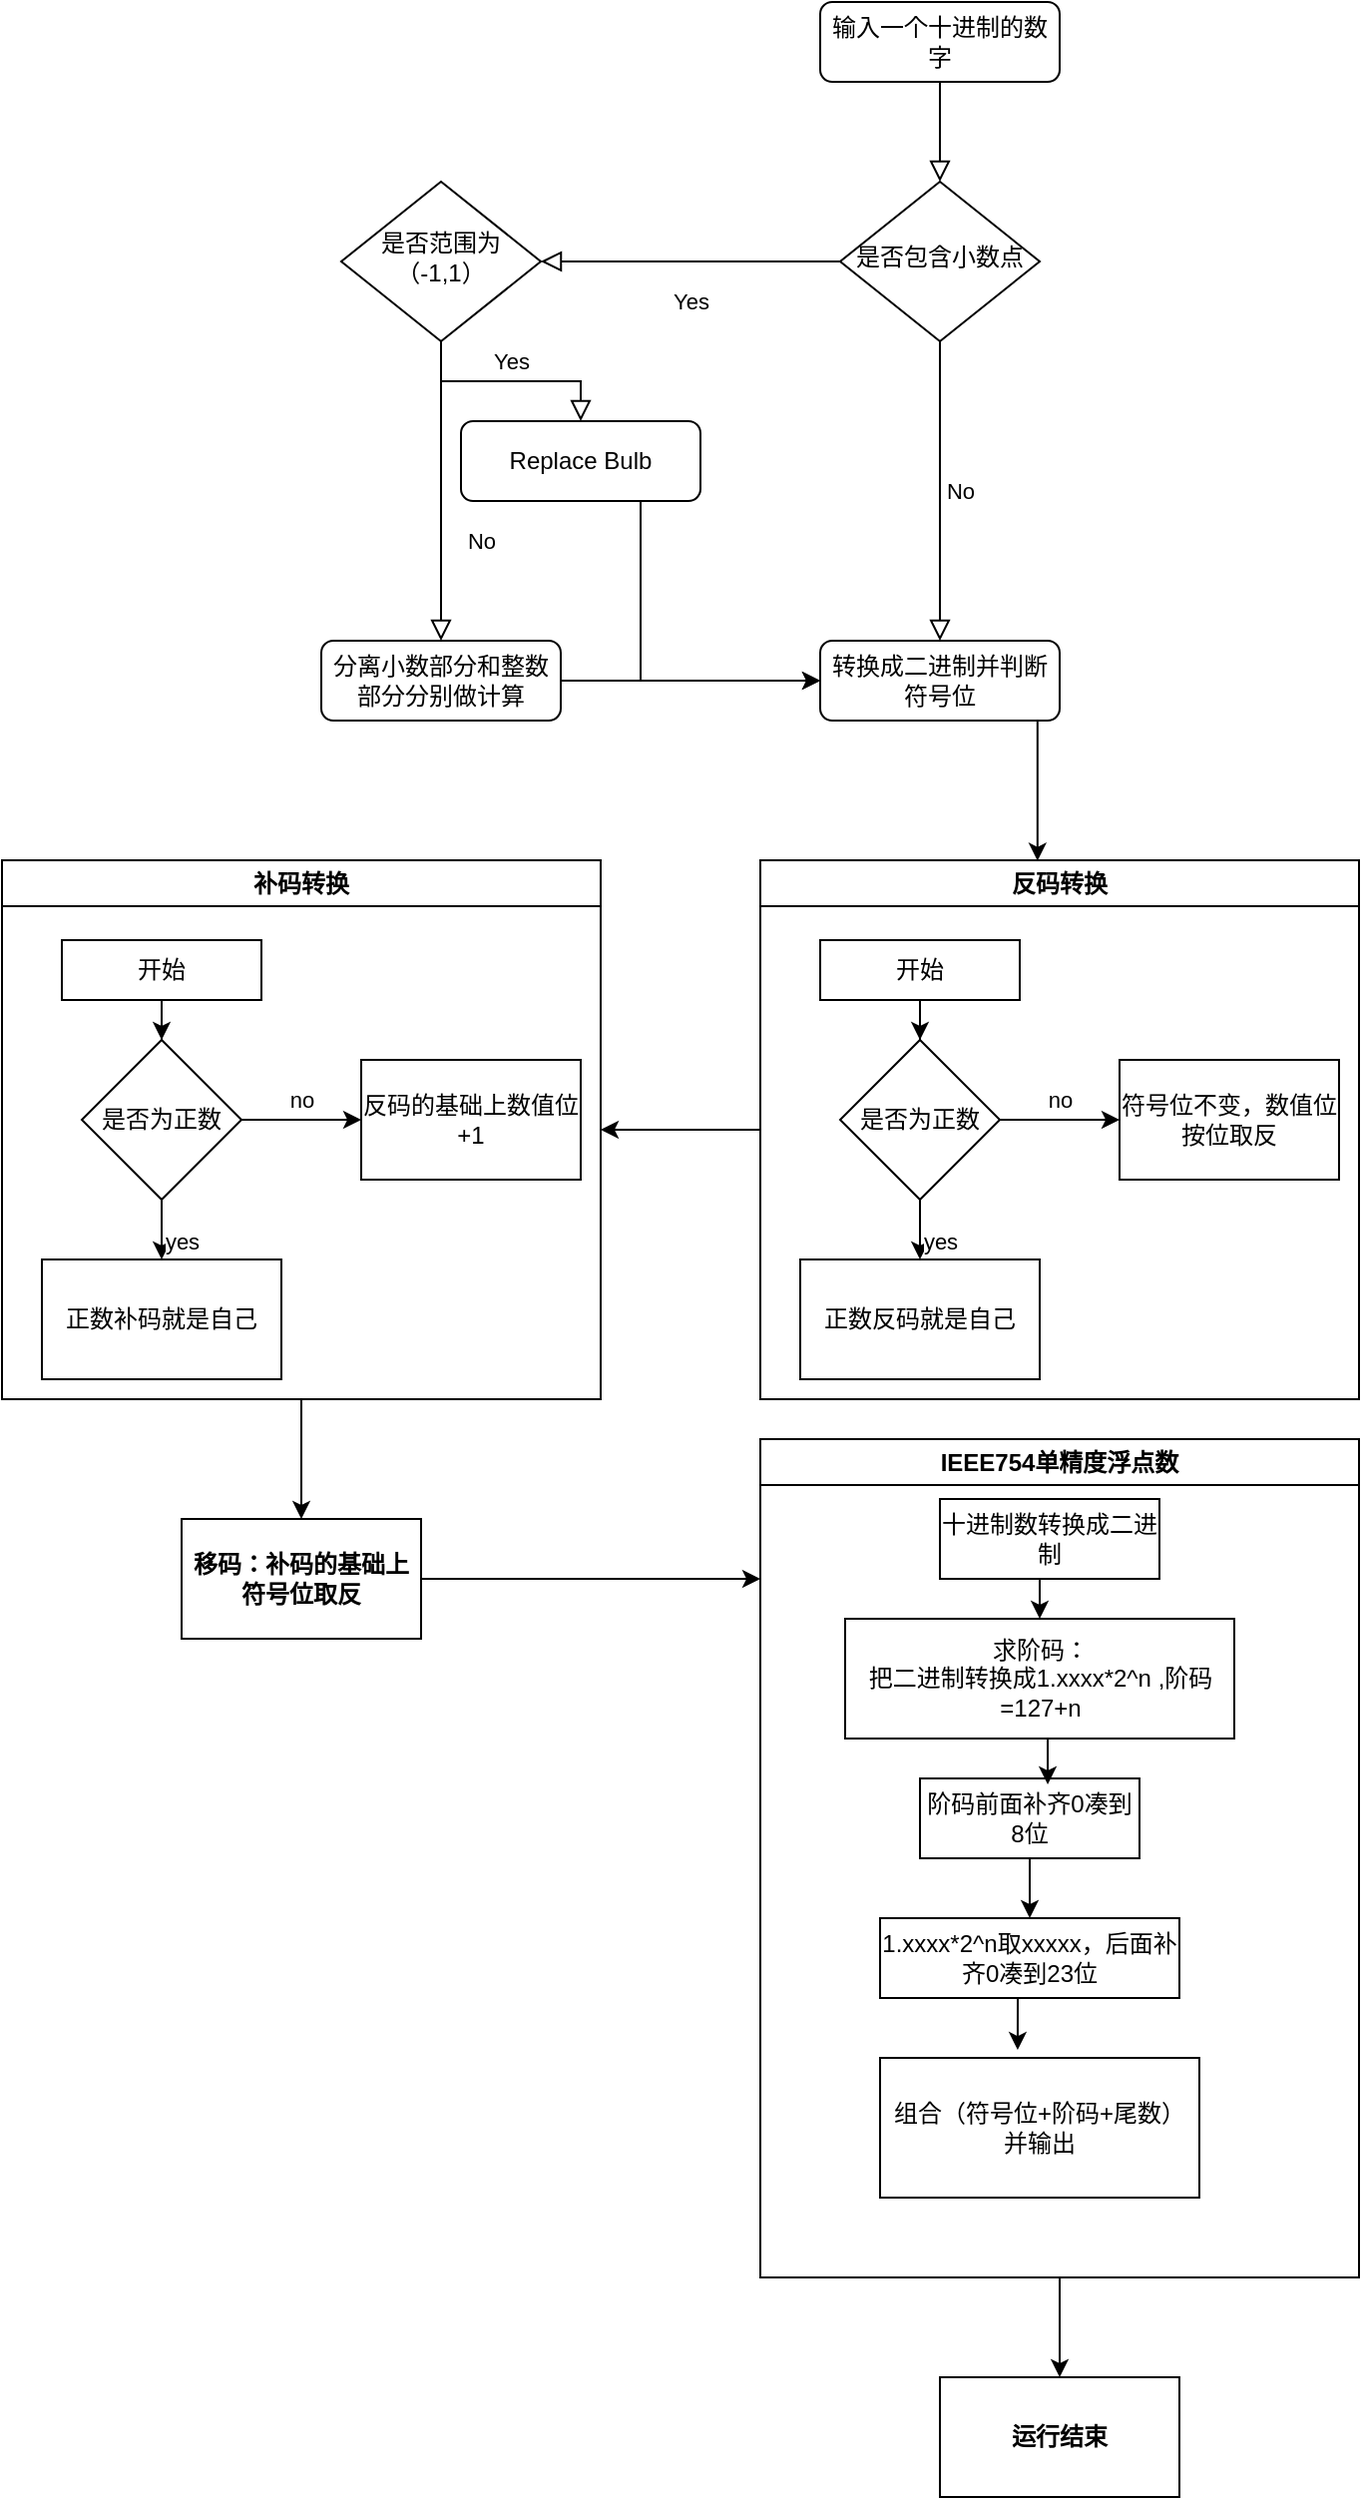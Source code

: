 <mxfile version="22.0.5" type="github">
  <diagram id="C5RBs43oDa-KdzZeNtuy" name="Page-1">
    <mxGraphModel dx="1184" dy="1094" grid="1" gridSize="10" guides="1" tooltips="1" connect="1" arrows="1" fold="1" page="1" pageScale="1" pageWidth="827" pageHeight="1169" math="0" shadow="0">
      <root>
        <mxCell id="WIyWlLk6GJQsqaUBKTNV-0" />
        <mxCell id="WIyWlLk6GJQsqaUBKTNV-1" parent="WIyWlLk6GJQsqaUBKTNV-0" />
        <mxCell id="WIyWlLk6GJQsqaUBKTNV-2" value="" style="rounded=0;html=1;jettySize=auto;orthogonalLoop=1;fontSize=11;endArrow=block;endFill=0;endSize=8;strokeWidth=1;shadow=0;labelBackgroundColor=none;edgeStyle=orthogonalEdgeStyle;" parent="WIyWlLk6GJQsqaUBKTNV-1" source="WIyWlLk6GJQsqaUBKTNV-3" target="WIyWlLk6GJQsqaUBKTNV-6" edge="1">
          <mxGeometry relative="1" as="geometry" />
        </mxCell>
        <mxCell id="WIyWlLk6GJQsqaUBKTNV-3" value="输入一个十进制的数字" style="rounded=1;whiteSpace=wrap;html=1;fontSize=12;glass=0;strokeWidth=1;shadow=0;" parent="WIyWlLk6GJQsqaUBKTNV-1" vertex="1">
          <mxGeometry x="430" y="20" width="120" height="40" as="geometry" />
        </mxCell>
        <mxCell id="WIyWlLk6GJQsqaUBKTNV-4" value="Yes" style="rounded=0;html=1;jettySize=auto;orthogonalLoop=1;fontSize=11;endArrow=block;endFill=0;endSize=8;strokeWidth=1;shadow=0;labelBackgroundColor=none;edgeStyle=orthogonalEdgeStyle;" parent="WIyWlLk6GJQsqaUBKTNV-1" source="WIyWlLk6GJQsqaUBKTNV-6" target="WIyWlLk6GJQsqaUBKTNV-10" edge="1">
          <mxGeometry y="20" relative="1" as="geometry">
            <mxPoint as="offset" />
          </mxGeometry>
        </mxCell>
        <mxCell id="WIyWlLk6GJQsqaUBKTNV-5" value="No" style="edgeStyle=orthogonalEdgeStyle;rounded=0;html=1;jettySize=auto;orthogonalLoop=1;fontSize=11;endArrow=block;endFill=0;endSize=8;strokeWidth=1;shadow=0;labelBackgroundColor=none;" parent="WIyWlLk6GJQsqaUBKTNV-1" source="WIyWlLk6GJQsqaUBKTNV-6" target="WIyWlLk6GJQsqaUBKTNV-7" edge="1">
          <mxGeometry y="10" relative="1" as="geometry">
            <mxPoint as="offset" />
          </mxGeometry>
        </mxCell>
        <mxCell id="WIyWlLk6GJQsqaUBKTNV-6" value="是否包含小数点" style="rhombus;whiteSpace=wrap;html=1;shadow=0;fontFamily=Helvetica;fontSize=12;align=center;strokeWidth=1;spacing=6;spacingTop=-4;" parent="WIyWlLk6GJQsqaUBKTNV-1" vertex="1">
          <mxGeometry x="440" y="110" width="100" height="80" as="geometry" />
        </mxCell>
        <mxCell id="WIyWlLk6GJQsqaUBKTNV-8" value="No" style="rounded=0;html=1;jettySize=auto;orthogonalLoop=1;fontSize=11;endArrow=block;endFill=0;endSize=8;strokeWidth=1;shadow=0;labelBackgroundColor=none;edgeStyle=orthogonalEdgeStyle;" parent="WIyWlLk6GJQsqaUBKTNV-1" source="WIyWlLk6GJQsqaUBKTNV-10" target="WIyWlLk6GJQsqaUBKTNV-11" edge="1">
          <mxGeometry x="0.333" y="20" relative="1" as="geometry">
            <mxPoint as="offset" />
          </mxGeometry>
        </mxCell>
        <mxCell id="WIyWlLk6GJQsqaUBKTNV-9" value="Yes" style="edgeStyle=orthogonalEdgeStyle;rounded=0;html=1;jettySize=auto;orthogonalLoop=1;fontSize=11;endArrow=block;endFill=0;endSize=8;strokeWidth=1;shadow=0;labelBackgroundColor=none;" parent="WIyWlLk6GJQsqaUBKTNV-1" source="WIyWlLk6GJQsqaUBKTNV-10" target="WIyWlLk6GJQsqaUBKTNV-12" edge="1">
          <mxGeometry y="10" relative="1" as="geometry">
            <mxPoint as="offset" />
          </mxGeometry>
        </mxCell>
        <mxCell id="WIyWlLk6GJQsqaUBKTNV-10" value="是否范围为（-1,1）" style="rhombus;whiteSpace=wrap;html=1;shadow=0;fontFamily=Helvetica;fontSize=12;align=center;strokeWidth=1;spacing=6;spacingTop=-4;" parent="WIyWlLk6GJQsqaUBKTNV-1" vertex="1">
          <mxGeometry x="190" y="110" width="100" height="80" as="geometry" />
        </mxCell>
        <mxCell id="a-_6J133EqKh91ZIbbef-30" style="edgeStyle=orthogonalEdgeStyle;rounded=0;orthogonalLoop=1;jettySize=auto;html=1;entryX=0;entryY=0.5;entryDx=0;entryDy=0;" parent="WIyWlLk6GJQsqaUBKTNV-1" source="WIyWlLk6GJQsqaUBKTNV-11" target="WIyWlLk6GJQsqaUBKTNV-7" edge="1">
          <mxGeometry relative="1" as="geometry" />
        </mxCell>
        <mxCell id="WIyWlLk6GJQsqaUBKTNV-11" value="分离小数部分和整数部分分别做计算" style="rounded=1;whiteSpace=wrap;html=1;fontSize=12;glass=0;strokeWidth=1;shadow=0;" parent="WIyWlLk6GJQsqaUBKTNV-1" vertex="1">
          <mxGeometry x="180" y="340" width="120" height="40" as="geometry" />
        </mxCell>
        <mxCell id="a-_6J133EqKh91ZIbbef-33" style="edgeStyle=orthogonalEdgeStyle;rounded=0;orthogonalLoop=1;jettySize=auto;html=1;exitX=0.75;exitY=1;exitDx=0;exitDy=0;" parent="WIyWlLk6GJQsqaUBKTNV-1" source="WIyWlLk6GJQsqaUBKTNV-12" edge="1">
          <mxGeometry relative="1" as="geometry">
            <mxPoint x="430" y="360" as="targetPoint" />
            <Array as="points">
              <mxPoint x="340" y="360" />
            </Array>
          </mxGeometry>
        </mxCell>
        <mxCell id="WIyWlLk6GJQsqaUBKTNV-12" value="Replace Bulb" style="rounded=1;whiteSpace=wrap;html=1;fontSize=12;glass=0;strokeWidth=1;shadow=0;" parent="WIyWlLk6GJQsqaUBKTNV-1" vertex="1">
          <mxGeometry x="250" y="230" width="120" height="40" as="geometry" />
        </mxCell>
        <mxCell id="Gen7DUi7adraW_FfG2y3-12" value="" style="edgeStyle=orthogonalEdgeStyle;rounded=0;orthogonalLoop=1;jettySize=auto;html=1;" parent="WIyWlLk6GJQsqaUBKTNV-1" source="Gen7DUi7adraW_FfG2y3-0" target="Gen7DUi7adraW_FfG2y3-11" edge="1">
          <mxGeometry relative="1" as="geometry" />
        </mxCell>
        <mxCell id="Gen7DUi7adraW_FfG2y3-0" value="补码转换" style="swimlane;whiteSpace=wrap;html=1;" parent="WIyWlLk6GJQsqaUBKTNV-1" vertex="1">
          <mxGeometry x="20" y="450" width="300" height="270" as="geometry" />
        </mxCell>
        <mxCell id="Gen7DUi7adraW_FfG2y3-1" value="" style="edgeStyle=orthogonalEdgeStyle;rounded=0;orthogonalLoop=1;jettySize=auto;html=1;" parent="Gen7DUi7adraW_FfG2y3-0" source="Gen7DUi7adraW_FfG2y3-2" target="Gen7DUi7adraW_FfG2y3-7" edge="1">
          <mxGeometry relative="1" as="geometry" />
        </mxCell>
        <mxCell id="Gen7DUi7adraW_FfG2y3-2" value="开始" style="rounded=0;whiteSpace=wrap;html=1;" parent="Gen7DUi7adraW_FfG2y3-0" vertex="1">
          <mxGeometry x="30" y="40" width="100" height="30" as="geometry" />
        </mxCell>
        <mxCell id="Gen7DUi7adraW_FfG2y3-3" value="" style="edgeStyle=orthogonalEdgeStyle;rounded=0;orthogonalLoop=1;jettySize=auto;html=1;" parent="Gen7DUi7adraW_FfG2y3-0" source="Gen7DUi7adraW_FfG2y3-7" target="Gen7DUi7adraW_FfG2y3-8" edge="1">
          <mxGeometry relative="1" as="geometry" />
        </mxCell>
        <mxCell id="Gen7DUi7adraW_FfG2y3-4" value="yes" style="edgeLabel;html=1;align=center;verticalAlign=middle;resizable=0;points=[];" parent="Gen7DUi7adraW_FfG2y3-3" vertex="1" connectable="0">
          <mxGeometry x="-0.252" y="1" relative="1" as="geometry">
            <mxPoint x="9" y="2" as="offset" />
          </mxGeometry>
        </mxCell>
        <mxCell id="Gen7DUi7adraW_FfG2y3-5" value="" style="edgeStyle=orthogonalEdgeStyle;rounded=0;orthogonalLoop=1;jettySize=auto;html=1;" parent="Gen7DUi7adraW_FfG2y3-0" source="Gen7DUi7adraW_FfG2y3-7" target="Gen7DUi7adraW_FfG2y3-9" edge="1">
          <mxGeometry relative="1" as="geometry" />
        </mxCell>
        <mxCell id="Gen7DUi7adraW_FfG2y3-6" value="no" style="edgeLabel;html=1;align=center;verticalAlign=middle;resizable=0;points=[];" parent="Gen7DUi7adraW_FfG2y3-5" vertex="1" connectable="0">
          <mxGeometry x="-0.122" relative="1" as="geometry">
            <mxPoint x="3" y="-10" as="offset" />
          </mxGeometry>
        </mxCell>
        <mxCell id="Gen7DUi7adraW_FfG2y3-7" value="是否为正数" style="rhombus;whiteSpace=wrap;html=1;rounded=0;" parent="Gen7DUi7adraW_FfG2y3-0" vertex="1">
          <mxGeometry x="40" y="90" width="80" height="80" as="geometry" />
        </mxCell>
        <mxCell id="Gen7DUi7adraW_FfG2y3-8" value="正数补码就是自己" style="whiteSpace=wrap;html=1;rounded=0;" parent="Gen7DUi7adraW_FfG2y3-0" vertex="1">
          <mxGeometry x="20" y="200" width="120" height="60" as="geometry" />
        </mxCell>
        <mxCell id="Gen7DUi7adraW_FfG2y3-9" value="反码的基础上数值位+1" style="rounded=0;whiteSpace=wrap;html=1;" parent="Gen7DUi7adraW_FfG2y3-0" vertex="1">
          <mxGeometry x="180" y="100" width="110" height="60" as="geometry" />
        </mxCell>
        <mxCell id="WIyWlLk6GJQsqaUBKTNV-7" value="转换成二进制并判断符号位" style="rounded=1;whiteSpace=wrap;html=1;fontSize=12;glass=0;strokeWidth=1;shadow=0;" parent="WIyWlLk6GJQsqaUBKTNV-1" vertex="1">
          <mxGeometry x="430" y="340" width="120" height="40" as="geometry" />
        </mxCell>
        <mxCell id="Gen7DUi7adraW_FfG2y3-14" style="edgeStyle=orthogonalEdgeStyle;rounded=0;orthogonalLoop=1;jettySize=auto;html=1;entryX=1;entryY=0.5;entryDx=0;entryDy=0;" parent="WIyWlLk6GJQsqaUBKTNV-1" source="a-_6J133EqKh91ZIbbef-4" target="Gen7DUi7adraW_FfG2y3-0" edge="1">
          <mxGeometry relative="1" as="geometry" />
        </mxCell>
        <mxCell id="a-_6J133EqKh91ZIbbef-4" value="反码转换" style="swimlane;whiteSpace=wrap;html=1;" parent="WIyWlLk6GJQsqaUBKTNV-1" vertex="1">
          <mxGeometry x="400" y="450" width="300" height="270" as="geometry" />
        </mxCell>
        <mxCell id="a-_6J133EqKh91ZIbbef-7" value="" style="edgeStyle=orthogonalEdgeStyle;rounded=0;orthogonalLoop=1;jettySize=auto;html=1;" parent="a-_6J133EqKh91ZIbbef-4" source="a-_6J133EqKh91ZIbbef-5" target="a-_6J133EqKh91ZIbbef-6" edge="1">
          <mxGeometry relative="1" as="geometry" />
        </mxCell>
        <mxCell id="a-_6J133EqKh91ZIbbef-5" value="开始" style="rounded=0;whiteSpace=wrap;html=1;" parent="a-_6J133EqKh91ZIbbef-4" vertex="1">
          <mxGeometry x="30" y="40" width="100" height="30" as="geometry" />
        </mxCell>
        <mxCell id="a-_6J133EqKh91ZIbbef-10" value="" style="edgeStyle=orthogonalEdgeStyle;rounded=0;orthogonalLoop=1;jettySize=auto;html=1;" parent="a-_6J133EqKh91ZIbbef-4" source="a-_6J133EqKh91ZIbbef-6" target="a-_6J133EqKh91ZIbbef-9" edge="1">
          <mxGeometry relative="1" as="geometry" />
        </mxCell>
        <mxCell id="a-_6J133EqKh91ZIbbef-11" value="yes" style="edgeLabel;html=1;align=center;verticalAlign=middle;resizable=0;points=[];" parent="a-_6J133EqKh91ZIbbef-10" vertex="1" connectable="0">
          <mxGeometry x="-0.252" y="1" relative="1" as="geometry">
            <mxPoint x="9" y="2" as="offset" />
          </mxGeometry>
        </mxCell>
        <mxCell id="a-_6J133EqKh91ZIbbef-13" value="" style="edgeStyle=orthogonalEdgeStyle;rounded=0;orthogonalLoop=1;jettySize=auto;html=1;" parent="a-_6J133EqKh91ZIbbef-4" source="a-_6J133EqKh91ZIbbef-6" target="a-_6J133EqKh91ZIbbef-12" edge="1">
          <mxGeometry relative="1" as="geometry" />
        </mxCell>
        <mxCell id="a-_6J133EqKh91ZIbbef-14" value="no" style="edgeLabel;html=1;align=center;verticalAlign=middle;resizable=0;points=[];" parent="a-_6J133EqKh91ZIbbef-13" vertex="1" connectable="0">
          <mxGeometry x="-0.122" relative="1" as="geometry">
            <mxPoint x="3" y="-10" as="offset" />
          </mxGeometry>
        </mxCell>
        <mxCell id="a-_6J133EqKh91ZIbbef-6" value="是否为正数" style="rhombus;whiteSpace=wrap;html=1;rounded=0;" parent="a-_6J133EqKh91ZIbbef-4" vertex="1">
          <mxGeometry x="40" y="90" width="80" height="80" as="geometry" />
        </mxCell>
        <mxCell id="a-_6J133EqKh91ZIbbef-9" value="正数反码就是自己" style="whiteSpace=wrap;html=1;rounded=0;" parent="a-_6J133EqKh91ZIbbef-4" vertex="1">
          <mxGeometry x="20" y="200" width="120" height="60" as="geometry" />
        </mxCell>
        <mxCell id="a-_6J133EqKh91ZIbbef-12" value="符号位不变，数值位按位取反" style="rounded=0;whiteSpace=wrap;html=1;" parent="a-_6J133EqKh91ZIbbef-4" vertex="1">
          <mxGeometry x="180" y="100" width="110" height="60" as="geometry" />
        </mxCell>
        <mxCell id="a-_6J133EqKh91ZIbbef-28" style="edgeStyle=orthogonalEdgeStyle;rounded=0;orthogonalLoop=1;jettySize=auto;html=1;exitX=0.5;exitY=1;exitDx=0;exitDy=0;entryX=0.463;entryY=0.001;entryDx=0;entryDy=0;entryPerimeter=0;" parent="WIyWlLk6GJQsqaUBKTNV-1" source="WIyWlLk6GJQsqaUBKTNV-7" target="a-_6J133EqKh91ZIbbef-4" edge="1">
          <mxGeometry relative="1" as="geometry">
            <Array as="points">
              <mxPoint x="539" y="380" />
            </Array>
          </mxGeometry>
        </mxCell>
        <mxCell id="Gen7DUi7adraW_FfG2y3-31" style="edgeStyle=orthogonalEdgeStyle;rounded=0;orthogonalLoop=1;jettySize=auto;html=1;" parent="WIyWlLk6GJQsqaUBKTNV-1" source="Gen7DUi7adraW_FfG2y3-11" edge="1">
          <mxGeometry relative="1" as="geometry">
            <mxPoint x="400" y="810" as="targetPoint" />
          </mxGeometry>
        </mxCell>
        <mxCell id="Gen7DUi7adraW_FfG2y3-11" value="移码：补码的基础上符号位取反" style="whiteSpace=wrap;html=1;fontStyle=1;startSize=23;" parent="WIyWlLk6GJQsqaUBKTNV-1" vertex="1">
          <mxGeometry x="110" y="780" width="120" height="60" as="geometry" />
        </mxCell>
        <mxCell id="Gen7DUi7adraW_FfG2y3-33" value="" style="edgeStyle=orthogonalEdgeStyle;rounded=0;orthogonalLoop=1;jettySize=auto;html=1;" parent="WIyWlLk6GJQsqaUBKTNV-1" source="Gen7DUi7adraW_FfG2y3-15" target="Gen7DUi7adraW_FfG2y3-32" edge="1">
          <mxGeometry relative="1" as="geometry" />
        </mxCell>
        <mxCell id="Gen7DUi7adraW_FfG2y3-15" value="IEEE754单精度浮点数" style="swimlane;whiteSpace=wrap;html=1;" parent="WIyWlLk6GJQsqaUBKTNV-1" vertex="1">
          <mxGeometry x="400" y="740" width="300" height="420" as="geometry" />
        </mxCell>
        <mxCell id="Gen7DUi7adraW_FfG2y3-34" style="edgeStyle=orthogonalEdgeStyle;rounded=0;orthogonalLoop=1;jettySize=auto;html=1;exitX=0.5;exitY=1;exitDx=0;exitDy=0;entryX=0.5;entryY=0;entryDx=0;entryDy=0;" parent="Gen7DUi7adraW_FfG2y3-15" source="Gen7DUi7adraW_FfG2y3-17" target="Gen7DUi7adraW_FfG2y3-27" edge="1">
          <mxGeometry relative="1" as="geometry" />
        </mxCell>
        <mxCell id="Gen7DUi7adraW_FfG2y3-17" value="十进制数转换成二进制" style="rounded=0;whiteSpace=wrap;html=1;" parent="Gen7DUi7adraW_FfG2y3-15" vertex="1">
          <mxGeometry x="90" y="30" width="110" height="40" as="geometry" />
        </mxCell>
        <mxCell id="Gen7DUi7adraW_FfG2y3-27" value="求阶码：&lt;br&gt;把二进制转换成1.xxxx*2^n ,阶码=127+n" style="rounded=0;whiteSpace=wrap;html=1;" parent="Gen7DUi7adraW_FfG2y3-15" vertex="1">
          <mxGeometry x="42.5" y="90" width="195" height="60" as="geometry" />
        </mxCell>
        <mxCell id="Gen7DUi7adraW_FfG2y3-36" style="edgeStyle=orthogonalEdgeStyle;rounded=0;orthogonalLoop=1;jettySize=auto;html=1;exitX=0.5;exitY=1;exitDx=0;exitDy=0;" parent="Gen7DUi7adraW_FfG2y3-15" source="Gen7DUi7adraW_FfG2y3-28" target="Gen7DUi7adraW_FfG2y3-29" edge="1">
          <mxGeometry relative="1" as="geometry" />
        </mxCell>
        <mxCell id="Gen7DUi7adraW_FfG2y3-28" value="阶码前面补齐0凑到8位" style="rounded=0;whiteSpace=wrap;html=1;" parent="Gen7DUi7adraW_FfG2y3-15" vertex="1">
          <mxGeometry x="80" y="170" width="110" height="40" as="geometry" />
        </mxCell>
        <mxCell id="Gen7DUi7adraW_FfG2y3-29" value="1.xxxx*2^n取xxxxx，后面补齐0凑到23位" style="rounded=0;whiteSpace=wrap;html=1;" parent="Gen7DUi7adraW_FfG2y3-15" vertex="1">
          <mxGeometry x="60" y="240" width="150" height="40" as="geometry" />
        </mxCell>
        <mxCell id="Gen7DUi7adraW_FfG2y3-30" value="组合（符号位+阶码+尾数） 并输出" style="rounded=0;whiteSpace=wrap;html=1;" parent="Gen7DUi7adraW_FfG2y3-15" vertex="1">
          <mxGeometry x="60" y="310" width="160" height="70" as="geometry" />
        </mxCell>
        <mxCell id="Gen7DUi7adraW_FfG2y3-35" style="edgeStyle=orthogonalEdgeStyle;rounded=0;orthogonalLoop=1;jettySize=auto;html=1;exitX=0.5;exitY=1;exitDx=0;exitDy=0;entryX=0.582;entryY=0.075;entryDx=0;entryDy=0;entryPerimeter=0;" parent="Gen7DUi7adraW_FfG2y3-15" source="Gen7DUi7adraW_FfG2y3-27" target="Gen7DUi7adraW_FfG2y3-28" edge="1">
          <mxGeometry relative="1" as="geometry" />
        </mxCell>
        <mxCell id="Gen7DUi7adraW_FfG2y3-37" style="edgeStyle=orthogonalEdgeStyle;rounded=0;orthogonalLoop=1;jettySize=auto;html=1;exitX=0.5;exitY=1;exitDx=0;exitDy=0;entryX=0.431;entryY=-0.057;entryDx=0;entryDy=0;entryPerimeter=0;" parent="Gen7DUi7adraW_FfG2y3-15" source="Gen7DUi7adraW_FfG2y3-29" target="Gen7DUi7adraW_FfG2y3-30" edge="1">
          <mxGeometry relative="1" as="geometry" />
        </mxCell>
        <mxCell id="Gen7DUi7adraW_FfG2y3-32" value="运行结束" style="whiteSpace=wrap;html=1;fontStyle=1;startSize=23;" parent="WIyWlLk6GJQsqaUBKTNV-1" vertex="1">
          <mxGeometry x="490" y="1210" width="120" height="60" as="geometry" />
        </mxCell>
      </root>
    </mxGraphModel>
  </diagram>
</mxfile>
